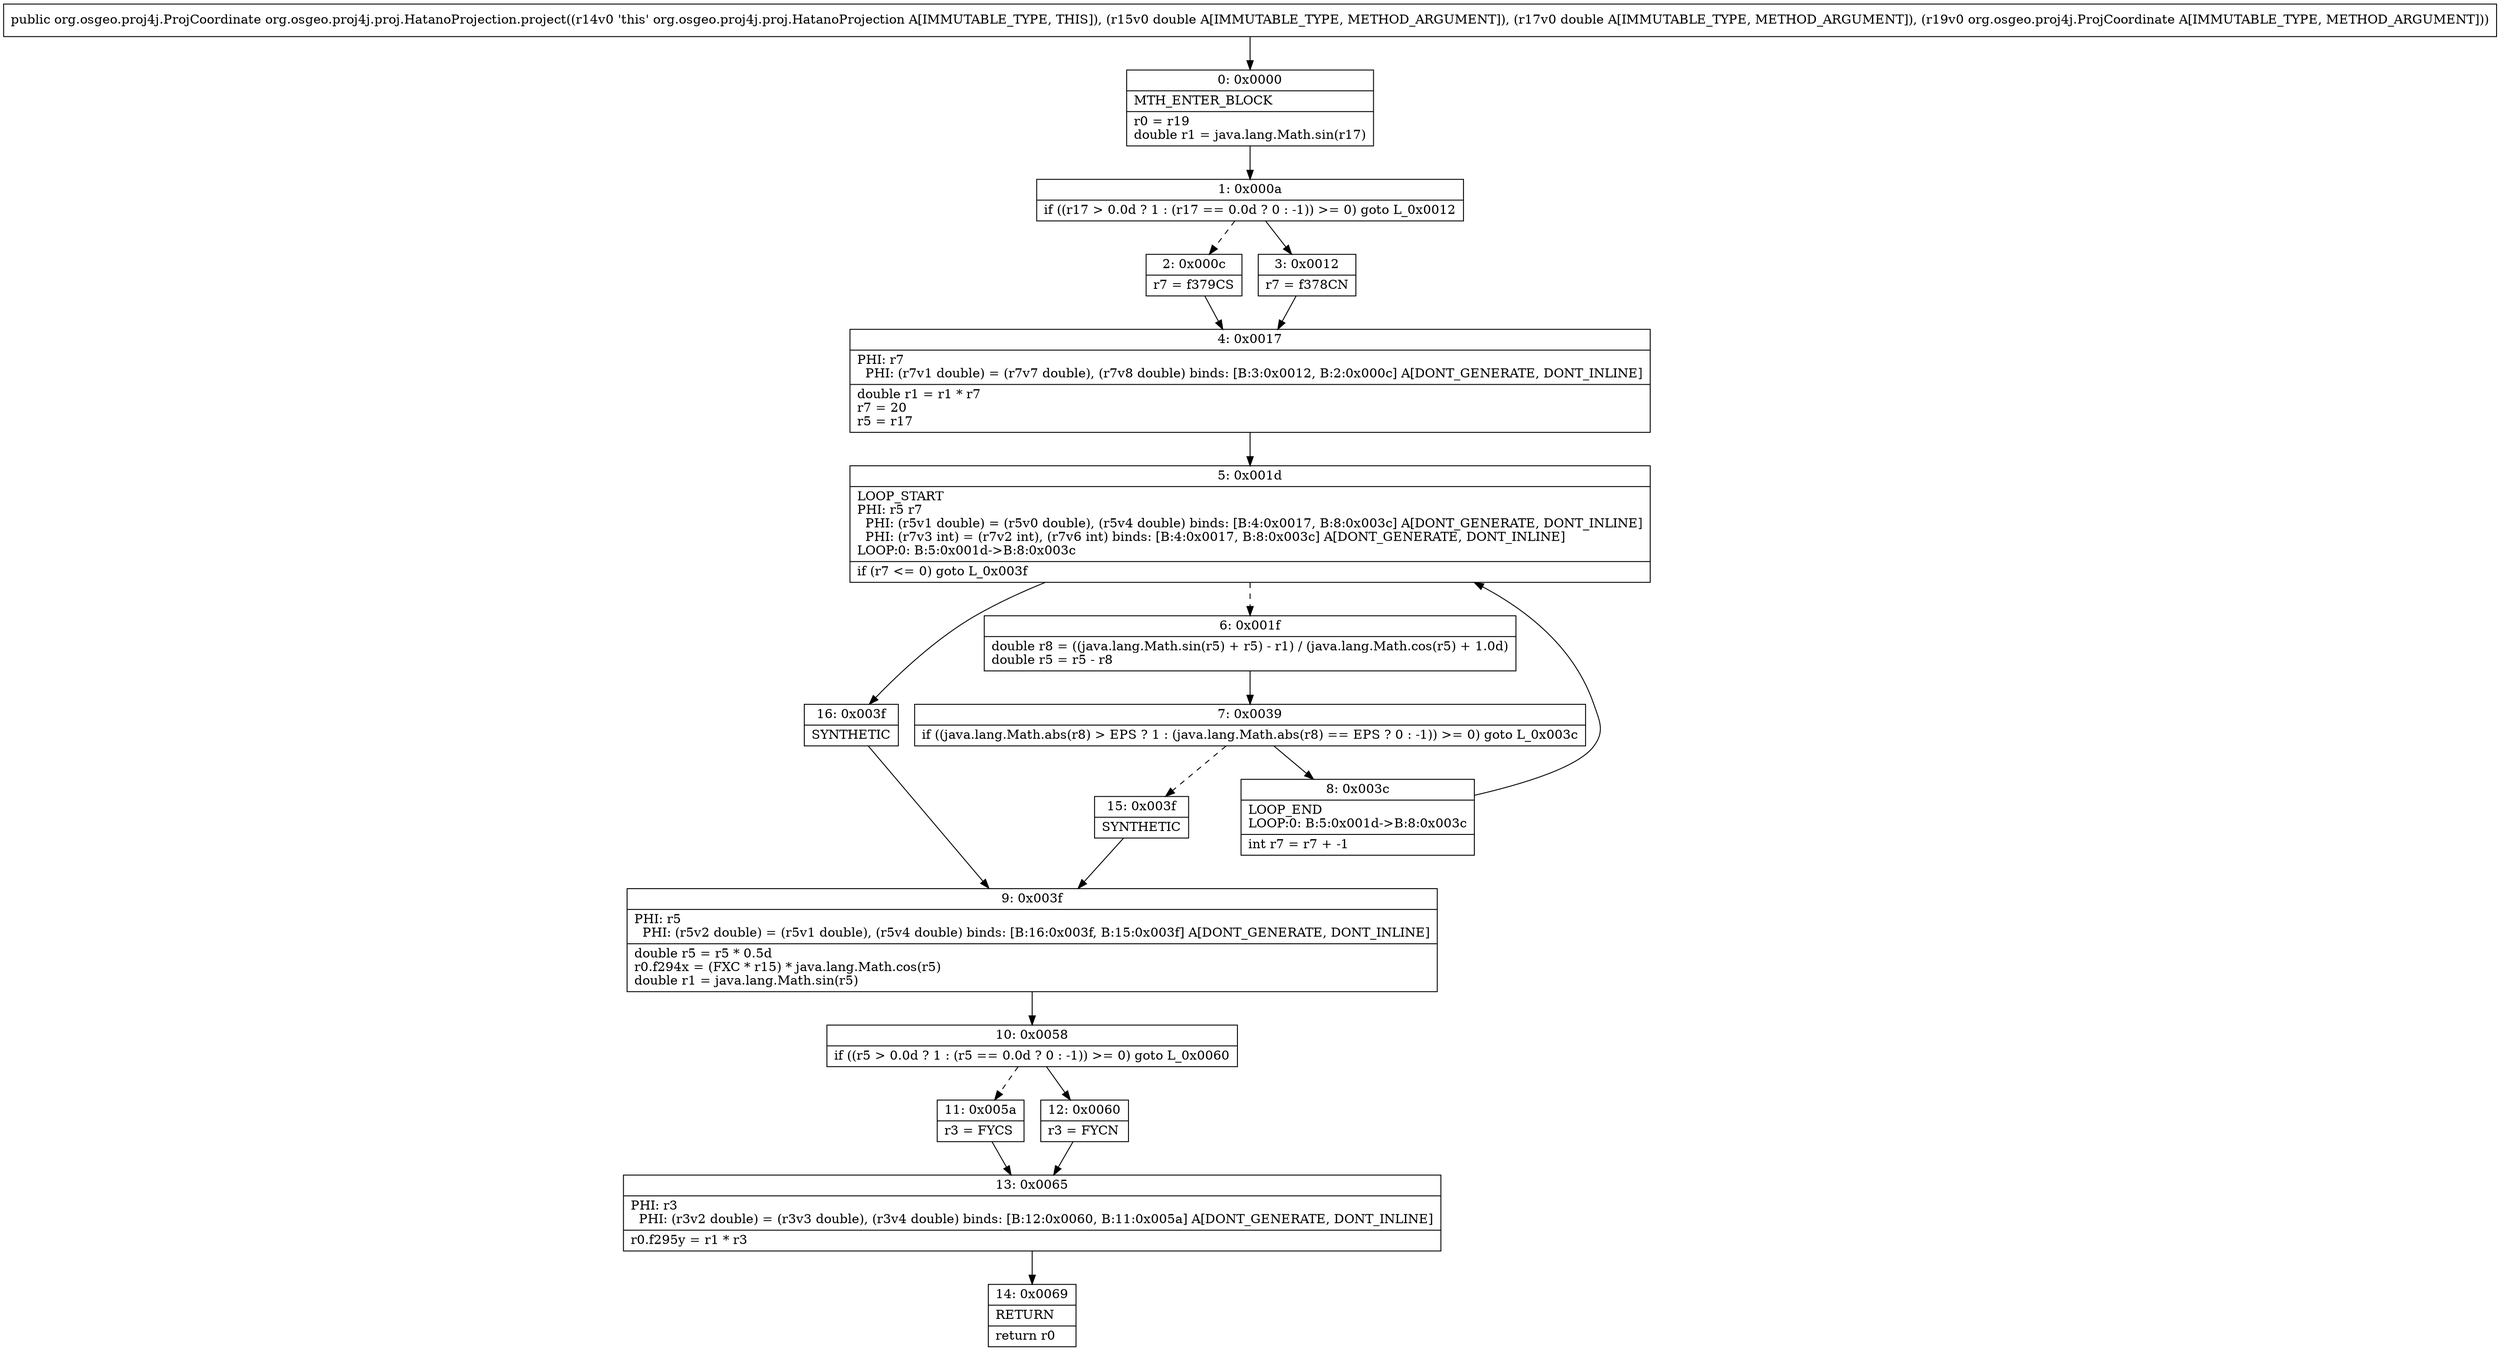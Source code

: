 digraph "CFG fororg.osgeo.proj4j.proj.HatanoProjection.project(DDLorg\/osgeo\/proj4j\/ProjCoordinate;)Lorg\/osgeo\/proj4j\/ProjCoordinate;" {
Node_0 [shape=record,label="{0\:\ 0x0000|MTH_ENTER_BLOCK\l|r0 = r19\ldouble r1 = java.lang.Math.sin(r17)\l}"];
Node_1 [shape=record,label="{1\:\ 0x000a|if ((r17 \> 0.0d ? 1 : (r17 == 0.0d ? 0 : \-1)) \>= 0) goto L_0x0012\l}"];
Node_2 [shape=record,label="{2\:\ 0x000c|r7 = f379CS\l}"];
Node_3 [shape=record,label="{3\:\ 0x0012|r7 = f378CN\l}"];
Node_4 [shape=record,label="{4\:\ 0x0017|PHI: r7 \l  PHI: (r7v1 double) = (r7v7 double), (r7v8 double) binds: [B:3:0x0012, B:2:0x000c] A[DONT_GENERATE, DONT_INLINE]\l|double r1 = r1 * r7\lr7 = 20\lr5 = r17\l}"];
Node_5 [shape=record,label="{5\:\ 0x001d|LOOP_START\lPHI: r5 r7 \l  PHI: (r5v1 double) = (r5v0 double), (r5v4 double) binds: [B:4:0x0017, B:8:0x003c] A[DONT_GENERATE, DONT_INLINE]\l  PHI: (r7v3 int) = (r7v2 int), (r7v6 int) binds: [B:4:0x0017, B:8:0x003c] A[DONT_GENERATE, DONT_INLINE]\lLOOP:0: B:5:0x001d\-\>B:8:0x003c\l|if (r7 \<= 0) goto L_0x003f\l}"];
Node_6 [shape=record,label="{6\:\ 0x001f|double r8 = ((java.lang.Math.sin(r5) + r5) \- r1) \/ (java.lang.Math.cos(r5) + 1.0d)\ldouble r5 = r5 \- r8\l}"];
Node_7 [shape=record,label="{7\:\ 0x0039|if ((java.lang.Math.abs(r8) \> EPS ? 1 : (java.lang.Math.abs(r8) == EPS ? 0 : \-1)) \>= 0) goto L_0x003c\l}"];
Node_8 [shape=record,label="{8\:\ 0x003c|LOOP_END\lLOOP:0: B:5:0x001d\-\>B:8:0x003c\l|int r7 = r7 + \-1\l}"];
Node_9 [shape=record,label="{9\:\ 0x003f|PHI: r5 \l  PHI: (r5v2 double) = (r5v1 double), (r5v4 double) binds: [B:16:0x003f, B:15:0x003f] A[DONT_GENERATE, DONT_INLINE]\l|double r5 = r5 * 0.5d\lr0.f294x = (FXC * r15) * java.lang.Math.cos(r5)\ldouble r1 = java.lang.Math.sin(r5)\l}"];
Node_10 [shape=record,label="{10\:\ 0x0058|if ((r5 \> 0.0d ? 1 : (r5 == 0.0d ? 0 : \-1)) \>= 0) goto L_0x0060\l}"];
Node_11 [shape=record,label="{11\:\ 0x005a|r3 = FYCS\l}"];
Node_12 [shape=record,label="{12\:\ 0x0060|r3 = FYCN\l}"];
Node_13 [shape=record,label="{13\:\ 0x0065|PHI: r3 \l  PHI: (r3v2 double) = (r3v3 double), (r3v4 double) binds: [B:12:0x0060, B:11:0x005a] A[DONT_GENERATE, DONT_INLINE]\l|r0.f295y = r1 * r3\l}"];
Node_14 [shape=record,label="{14\:\ 0x0069|RETURN\l|return r0\l}"];
Node_15 [shape=record,label="{15\:\ 0x003f|SYNTHETIC\l}"];
Node_16 [shape=record,label="{16\:\ 0x003f|SYNTHETIC\l}"];
MethodNode[shape=record,label="{public org.osgeo.proj4j.ProjCoordinate org.osgeo.proj4j.proj.HatanoProjection.project((r14v0 'this' org.osgeo.proj4j.proj.HatanoProjection A[IMMUTABLE_TYPE, THIS]), (r15v0 double A[IMMUTABLE_TYPE, METHOD_ARGUMENT]), (r17v0 double A[IMMUTABLE_TYPE, METHOD_ARGUMENT]), (r19v0 org.osgeo.proj4j.ProjCoordinate A[IMMUTABLE_TYPE, METHOD_ARGUMENT])) }"];
MethodNode -> Node_0;
Node_0 -> Node_1;
Node_1 -> Node_2[style=dashed];
Node_1 -> Node_3;
Node_2 -> Node_4;
Node_3 -> Node_4;
Node_4 -> Node_5;
Node_5 -> Node_6[style=dashed];
Node_5 -> Node_16;
Node_6 -> Node_7;
Node_7 -> Node_8;
Node_7 -> Node_15[style=dashed];
Node_8 -> Node_5;
Node_9 -> Node_10;
Node_10 -> Node_11[style=dashed];
Node_10 -> Node_12;
Node_11 -> Node_13;
Node_12 -> Node_13;
Node_13 -> Node_14;
Node_15 -> Node_9;
Node_16 -> Node_9;
}

